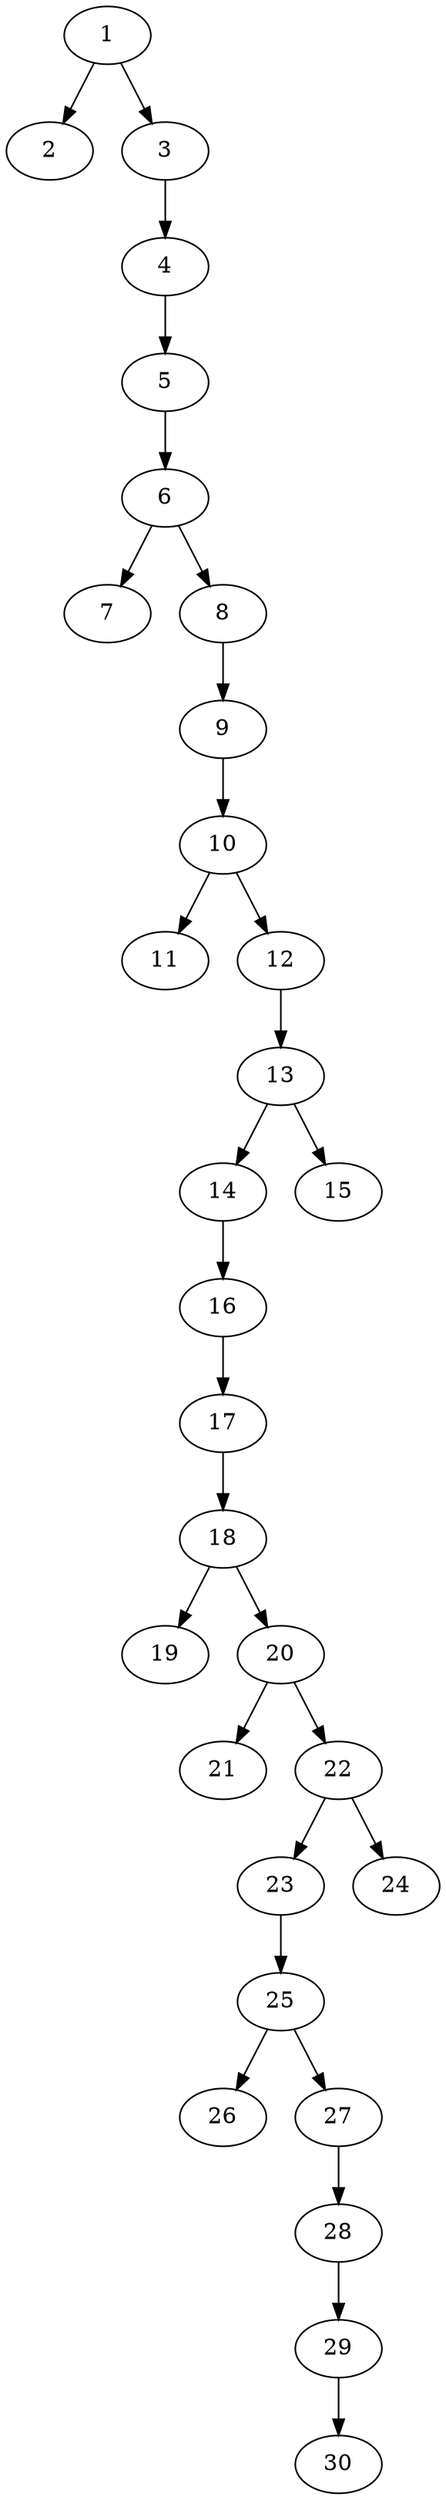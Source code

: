 // DAG automatically generated by daggen at Thu Oct  3 14:04:18 2019
// ./daggen --dot -n 30 --ccr 0.5 --fat 0.3 --regular 0.5 --density 0.5 --mindata 5242880 --maxdata 52428800 
digraph G {
  1 [size="100401152", alpha="0.00", expect_size="50200576"] 
  1 -> 2 [size ="50200576"]
  1 -> 3 [size ="50200576"]
  2 [size="94595072", alpha="0.02", expect_size="47297536"] 
  3 [size="37541888", alpha="0.17", expect_size="18770944"] 
  3 -> 4 [size ="18770944"]
  4 [size="62150656", alpha="0.19", expect_size="31075328"] 
  4 -> 5 [size ="31075328"]
  5 [size="63268864", alpha="0.17", expect_size="31634432"] 
  5 -> 6 [size ="31634432"]
  6 [size="99717120", alpha="0.14", expect_size="49858560"] 
  6 -> 7 [size ="49858560"]
  6 -> 8 [size ="49858560"]
  7 [size="99753984", alpha="0.03", expect_size="49876992"] 
  8 [size="42825728", alpha="0.18", expect_size="21412864"] 
  8 -> 9 [size ="21412864"]
  9 [size="100120576", alpha="0.01", expect_size="50060288"] 
  9 -> 10 [size ="50060288"]
  10 [size="97826816", alpha="0.05", expect_size="48913408"] 
  10 -> 11 [size ="48913408"]
  10 -> 12 [size ="48913408"]
  11 [size="46946304", alpha="0.00", expect_size="23473152"] 
  12 [size="49094656", alpha="0.18", expect_size="24547328"] 
  12 -> 13 [size ="24547328"]
  13 [size="58017792", alpha="0.09", expect_size="29008896"] 
  13 -> 14 [size ="29008896"]
  13 -> 15 [size ="29008896"]
  14 [size="43268096", alpha="0.11", expect_size="21634048"] 
  14 -> 16 [size ="21634048"]
  15 [size="38707200", alpha="0.04", expect_size="19353600"] 
  16 [size="24684544", alpha="0.16", expect_size="12342272"] 
  16 -> 17 [size ="12342272"]
  17 [size="92737536", alpha="0.19", expect_size="46368768"] 
  17 -> 18 [size ="46368768"]
  18 [size="12750848", alpha="0.06", expect_size="6375424"] 
  18 -> 19 [size ="6375424"]
  18 -> 20 [size ="6375424"]
  19 [size="98793472", alpha="0.09", expect_size="49396736"] 
  20 [size="103884800", alpha="0.14", expect_size="51942400"] 
  20 -> 21 [size ="51942400"]
  20 -> 22 [size ="51942400"]
  21 [size="33505280", alpha="0.19", expect_size="16752640"] 
  22 [size="34166784", alpha="0.01", expect_size="17083392"] 
  22 -> 23 [size ="17083392"]
  22 -> 24 [size ="17083392"]
  23 [size="24645632", alpha="0.08", expect_size="12322816"] 
  23 -> 25 [size ="12322816"]
  24 [size="66922496", alpha="0.07", expect_size="33461248"] 
  25 [size="26527744", alpha="0.17", expect_size="13263872"] 
  25 -> 26 [size ="13263872"]
  25 -> 27 [size ="13263872"]
  26 [size="43456512", alpha="0.06", expect_size="21728256"] 
  27 [size="23388160", alpha="0.13", expect_size="11694080"] 
  27 -> 28 [size ="11694080"]
  28 [size="18774016", alpha="0.08", expect_size="9387008"] 
  28 -> 29 [size ="9387008"]
  29 [size="48566272", alpha="0.01", expect_size="24283136"] 
  29 -> 30 [size ="24283136"]
  30 [size="92645376", alpha="0.14", expect_size="46322688"] 
}
